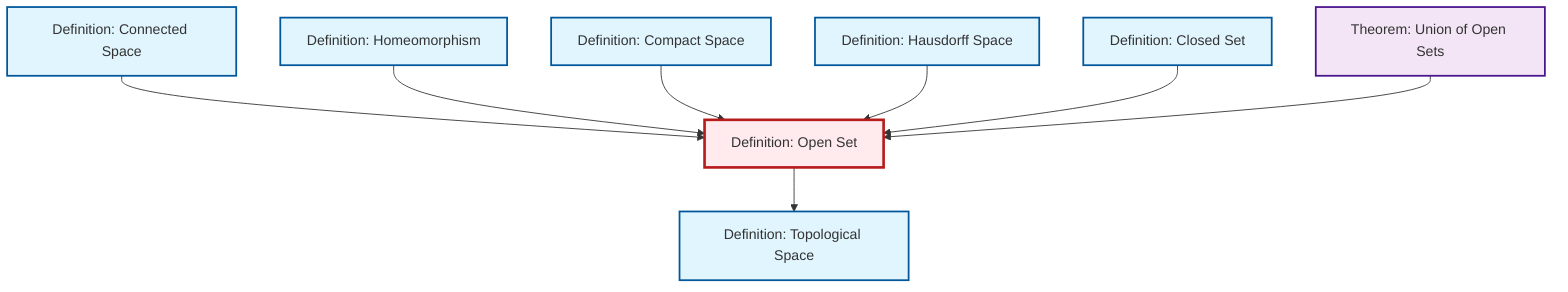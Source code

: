 graph TD
    classDef definition fill:#e1f5fe,stroke:#01579b,stroke-width:2px
    classDef theorem fill:#f3e5f5,stroke:#4a148c,stroke-width:2px
    classDef axiom fill:#fff3e0,stroke:#e65100,stroke-width:2px
    classDef example fill:#e8f5e9,stroke:#1b5e20,stroke-width:2px
    classDef current fill:#ffebee,stroke:#b71c1c,stroke-width:3px
    thm-union-open-sets["Theorem: Union of Open Sets"]:::theorem
    def-hausdorff["Definition: Hausdorff Space"]:::definition
    def-connected["Definition: Connected Space"]:::definition
    def-compact["Definition: Compact Space"]:::definition
    def-open-set["Definition: Open Set"]:::definition
    def-topological-space["Definition: Topological Space"]:::definition
    def-closed-set["Definition: Closed Set"]:::definition
    def-homeomorphism["Definition: Homeomorphism"]:::definition
    def-connected --> def-open-set
    def-open-set --> def-topological-space
    def-homeomorphism --> def-open-set
    def-compact --> def-open-set
    def-hausdorff --> def-open-set
    def-closed-set --> def-open-set
    thm-union-open-sets --> def-open-set
    class def-open-set current